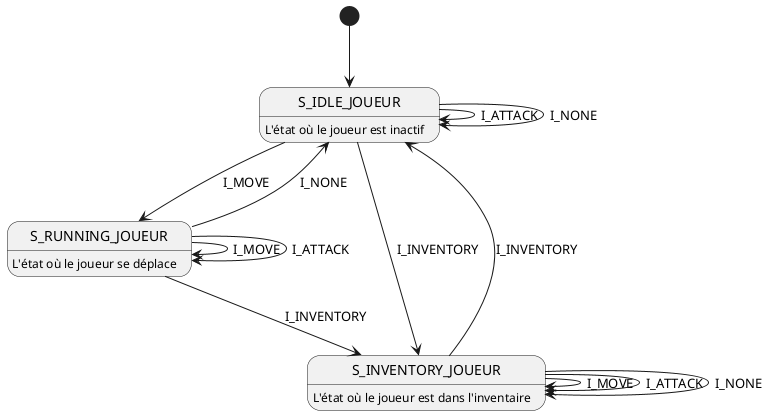 @startuml [State]FSM_Player
[*] --> S_IDLE_JOUEUR

S_IDLE_JOUEUR : L'état où le joueur est inactif
S_RUNNING_JOUEUR : L'état où le joueur se déplace
S_INVENTORY_JOUEUR : L'état où le joueur est dans l'inventaire


S_IDLE_JOUEUR --> S_RUNNING_JOUEUR : I_MOVE
S_IDLE_JOUEUR --> S_INVENTORY_JOUEUR : I_INVENTORY
S_IDLE_JOUEUR --> S_IDLE_JOUEUR : I_ATTACK
S_IDLE_JOUEUR --> S_IDLE_JOUEUR : I_NONE

S_RUNNING_JOUEUR --> S_RUNNING_JOUEUR : I_MOVE
S_RUNNING_JOUEUR --> S_INVENTORY_JOUEUR : I_INVENTORY
S_RUNNING_JOUEUR --> S_RUNNING_JOUEUR : I_ATTACK
S_RUNNING_JOUEUR --> S_IDLE_JOUEUR : I_NONE

S_INVENTORY_JOUEUR --> S_INVENTORY_JOUEUR : I_MOVE
S_INVENTORY_JOUEUR --> S_IDLE_JOUEUR : I_INVENTORY
S_INVENTORY_JOUEUR --> S_INVENTORY_JOUEUR : I_ATTACK
S_INVENTORY_JOUEUR --> S_INVENTORY_JOUEUR : I_NONE

@enduml

@enduml